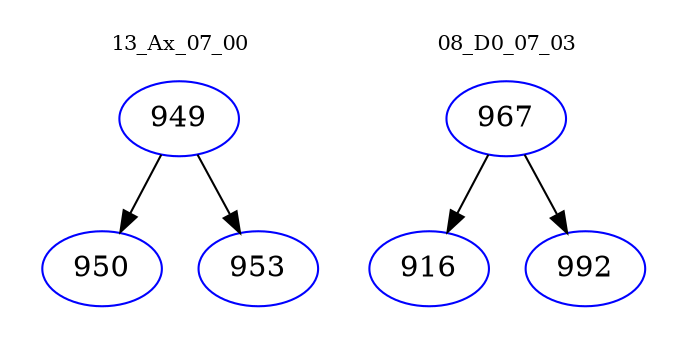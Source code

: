 digraph{
subgraph cluster_0 {
color = white
label = "13_Ax_07_00";
fontsize=10;
T0_949 [label="949", color="blue"]
T0_949 -> T0_950 [color="black"]
T0_950 [label="950", color="blue"]
T0_949 -> T0_953 [color="black"]
T0_953 [label="953", color="blue"]
}
subgraph cluster_1 {
color = white
label = "08_D0_07_03";
fontsize=10;
T1_967 [label="967", color="blue"]
T1_967 -> T1_916 [color="black"]
T1_916 [label="916", color="blue"]
T1_967 -> T1_992 [color="black"]
T1_992 [label="992", color="blue"]
}
}
